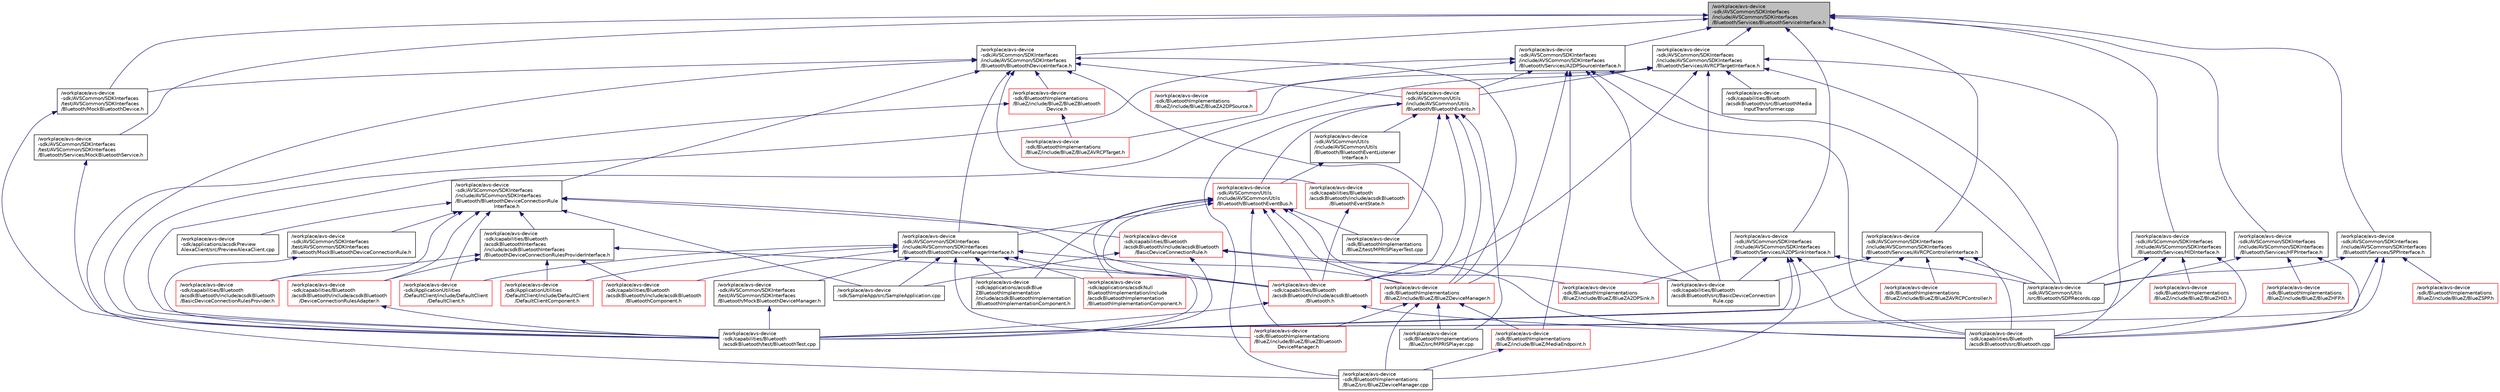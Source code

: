 digraph "/workplace/avs-device-sdk/AVSCommon/SDKInterfaces/include/AVSCommon/SDKInterfaces/Bluetooth/Services/BluetoothServiceInterface.h"
{
  edge [fontname="Helvetica",fontsize="10",labelfontname="Helvetica",labelfontsize="10"];
  node [fontname="Helvetica",fontsize="10",shape=record];
  Node4 [label="/workplace/avs-device\l-sdk/AVSCommon/SDKInterfaces\l/include/AVSCommon/SDKInterfaces\l/Bluetooth/Services/BluetoothServiceInterface.h",height=0.2,width=0.4,color="black", fillcolor="grey75", style="filled", fontcolor="black"];
  Node4 -> Node5 [dir="back",color="midnightblue",fontsize="10",style="solid",fontname="Helvetica"];
  Node5 [label="/workplace/avs-device\l-sdk/AVSCommon/SDKInterfaces\l/include/AVSCommon/SDKInterfaces\l/Bluetooth/BluetoothDeviceInterface.h",height=0.2,width=0.4,color="black", fillcolor="white", style="filled",URL="$_bluetooth_device_interface_8h.html"];
  Node5 -> Node6 [dir="back",color="midnightblue",fontsize="10",style="solid",fontname="Helvetica"];
  Node6 [label="/workplace/avs-device\l-sdk/AVSCommon/SDKInterfaces\l/include/AVSCommon/SDKInterfaces\l/Bluetooth/BluetoothDeviceConnectionRule\lInterface.h",height=0.2,width=0.4,color="black", fillcolor="white", style="filled",URL="$_bluetooth_device_connection_rule_interface_8h.html"];
  Node6 -> Node7 [dir="back",color="midnightblue",fontsize="10",style="solid",fontname="Helvetica"];
  Node7 [label="/workplace/avs-device\l-sdk/applications/acsdkPreview\lAlexaClient/src/PreviewAlexaClient.cpp",height=0.2,width=0.4,color="black", fillcolor="white", style="filled",URL="$_preview_alexa_client_8cpp.html"];
  Node6 -> Node8 [dir="back",color="midnightblue",fontsize="10",style="solid",fontname="Helvetica"];
  Node8 [label="/workplace/avs-device\l-sdk/ApplicationUtilities\l/DefaultClient/include/DefaultClient\l/DefaultClient.h",height=0.2,width=0.4,color="red", fillcolor="white", style="filled",URL="$_default_client_8h.html"];
  Node6 -> Node22 [dir="back",color="midnightblue",fontsize="10",style="solid",fontname="Helvetica"];
  Node22 [label="/workplace/avs-device\l-sdk/AVSCommon/SDKInterfaces\l/test/AVSCommon/SDKInterfaces\l/Bluetooth/MockBluetoothDeviceConnectionRule.h",height=0.2,width=0.4,color="black", fillcolor="white", style="filled",URL="$_mock_bluetooth_device_connection_rule_8h.html"];
  Node22 -> Node23 [dir="back",color="midnightblue",fontsize="10",style="solid",fontname="Helvetica"];
  Node23 [label="/workplace/avs-device\l-sdk/capabilities/Bluetooth\l/acsdkBluetooth/test/BluetoothTest.cpp",height=0.2,width=0.4,color="black", fillcolor="white", style="filled",URL="$_bluetooth_test_8cpp.html"];
  Node6 -> Node24 [dir="back",color="midnightblue",fontsize="10",style="solid",fontname="Helvetica"];
  Node24 [label="/workplace/avs-device\l-sdk/capabilities/Bluetooth\l/acsdkBluetooth/include/acsdkBluetooth\l/BasicDeviceConnectionRule.h",height=0.2,width=0.4,color="red", fillcolor="white", style="filled",URL="$_basic_device_connection_rule_8h.html"];
  Node24 -> Node25 [dir="back",color="midnightblue",fontsize="10",style="solid",fontname="Helvetica"];
  Node25 [label="/workplace/avs-device\l-sdk/capabilities/Bluetooth\l/acsdkBluetooth/src/BasicDeviceConnection\lRule.cpp",height=0.2,width=0.4,color="black", fillcolor="white", style="filled",URL="$_basic_device_connection_rule_8cpp.html"];
  Node24 -> Node27 [dir="back",color="midnightblue",fontsize="10",style="solid",fontname="Helvetica"];
  Node27 [label="/workplace/avs-device\l-sdk/capabilities/Bluetooth\l/acsdkBluetooth/src/Bluetooth.cpp",height=0.2,width=0.4,color="black", fillcolor="white", style="filled",URL="$_bluetooth_8cpp.html"];
  Node24 -> Node23 [dir="back",color="midnightblue",fontsize="10",style="solid",fontname="Helvetica"];
  Node24 -> Node17 [dir="back",color="midnightblue",fontsize="10",style="solid",fontname="Helvetica"];
  Node17 [label="/workplace/avs-device\l-sdk/SampleApp/src/SampleApplication.cpp",height=0.2,width=0.4,color="black", fillcolor="white", style="filled",URL="$_sample_application_8cpp.html"];
  Node6 -> Node28 [dir="back",color="midnightblue",fontsize="10",style="solid",fontname="Helvetica"];
  Node28 [label="/workplace/avs-device\l-sdk/capabilities/Bluetooth\l/acsdkBluetooth/include/acsdkBluetooth\l/BasicDeviceConnectionRulesProvider.h",height=0.2,width=0.4,color="red", fillcolor="white", style="filled",URL="$_basic_device_connection_rules_provider_8h.html"];
  Node6 -> Node29 [dir="back",color="midnightblue",fontsize="10",style="solid",fontname="Helvetica"];
  Node29 [label="/workplace/avs-device\l-sdk/capabilities/Bluetooth\l/acsdkBluetooth/include/acsdkBluetooth\l/Bluetooth.h",height=0.2,width=0.4,color="red", fillcolor="white", style="filled",URL="$_bluetooth_8h.html"];
  Node29 -> Node27 [dir="back",color="midnightblue",fontsize="10",style="solid",fontname="Helvetica"];
  Node29 -> Node23 [dir="back",color="midnightblue",fontsize="10",style="solid",fontname="Helvetica"];
  Node6 -> Node31 [dir="back",color="midnightblue",fontsize="10",style="solid",fontname="Helvetica"];
  Node31 [label="/workplace/avs-device\l-sdk/capabilities/Bluetooth\l/acsdkBluetooth/include/acsdkBluetooth\l/DeviceConnectionRulesAdapter.h",height=0.2,width=0.4,color="red", fillcolor="white", style="filled",URL="$_device_connection_rules_adapter_8h.html"];
  Node31 -> Node23 [dir="back",color="midnightblue",fontsize="10",style="solid",fontname="Helvetica"];
  Node6 -> Node33 [dir="back",color="midnightblue",fontsize="10",style="solid",fontname="Helvetica"];
  Node33 [label="/workplace/avs-device\l-sdk/capabilities/Bluetooth\l/acsdkBluetoothInterfaces\l/include/acsdkBluetoothInterfaces\l/BluetoothDeviceConnectionRulesProviderInterface.h",height=0.2,width=0.4,color="black", fillcolor="white", style="filled",URL="$_bluetooth_device_connection_rules_provider_interface_8h.html"];
  Node33 -> Node34 [dir="back",color="midnightblue",fontsize="10",style="solid",fontname="Helvetica"];
  Node34 [label="/workplace/avs-device\l-sdk/ApplicationUtilities\l/DefaultClient/include/DefaultClient\l/DefaultClientComponent.h",height=0.2,width=0.4,color="red", fillcolor="white", style="filled",URL="$_default_client_component_8h.html"];
  Node33 -> Node28 [dir="back",color="midnightblue",fontsize="10",style="solid",fontname="Helvetica"];
  Node33 -> Node29 [dir="back",color="midnightblue",fontsize="10",style="solid",fontname="Helvetica"];
  Node33 -> Node36 [dir="back",color="midnightblue",fontsize="10",style="solid",fontname="Helvetica"];
  Node36 [label="/workplace/avs-device\l-sdk/capabilities/Bluetooth\l/acsdkBluetooth/include/acsdkBluetooth\l/BluetoothComponent.h",height=0.2,width=0.4,color="red", fillcolor="white", style="filled",URL="$_bluetooth_component_8h.html"];
  Node33 -> Node31 [dir="back",color="midnightblue",fontsize="10",style="solid",fontname="Helvetica"];
  Node6 -> Node17 [dir="back",color="midnightblue",fontsize="10",style="solid",fontname="Helvetica"];
  Node5 -> Node37 [dir="back",color="midnightblue",fontsize="10",style="solid",fontname="Helvetica"];
  Node37 [label="/workplace/avs-device\l-sdk/AVSCommon/SDKInterfaces\l/include/AVSCommon/SDKInterfaces\l/Bluetooth/BluetoothDeviceManagerInterface.h",height=0.2,width=0.4,color="black", fillcolor="white", style="filled",URL="$_bluetooth_device_manager_interface_8h.html"];
  Node37 -> Node38 [dir="back",color="midnightblue",fontsize="10",style="solid",fontname="Helvetica"];
  Node38 [label="/workplace/avs-device\l-sdk/applications/acsdkBlue\lZBluetoothImplementation\l/include/acsdkBluetoothImplementation\l/BluetoothImplementationComponent.h",height=0.2,width=0.4,color="black", fillcolor="white", style="filled",URL="$acsdk_blue_z_bluetooth_implementation_2include_2acsdk_bluetooth_implementation_2_bluetooth_implementation_component_8h.html"];
  Node37 -> Node39 [dir="back",color="midnightblue",fontsize="10",style="solid",fontname="Helvetica"];
  Node39 [label="/workplace/avs-device\l-sdk/applications/acsdkNull\lBluetoothImplementation/include\l/acsdkBluetoothImplementation\l/BluetoothImplementationComponent.h",height=0.2,width=0.4,color="red", fillcolor="white", style="filled",URL="$acsdk_null_bluetooth_implementation_2include_2acsdk_bluetooth_implementation_2_bluetooth_implementation_component_8h.html"];
  Node37 -> Node8 [dir="back",color="midnightblue",fontsize="10",style="solid",fontname="Helvetica"];
  Node37 -> Node34 [dir="back",color="midnightblue",fontsize="10",style="solid",fontname="Helvetica"];
  Node37 -> Node42 [dir="back",color="midnightblue",fontsize="10",style="solid",fontname="Helvetica"];
  Node42 [label="/workplace/avs-device\l-sdk/AVSCommon/SDKInterfaces\l/test/AVSCommon/SDKInterfaces\l/Bluetooth/MockBluetoothDeviceManager.h",height=0.2,width=0.4,color="black", fillcolor="white", style="filled",URL="$_mock_bluetooth_device_manager_8h.html"];
  Node42 -> Node23 [dir="back",color="midnightblue",fontsize="10",style="solid",fontname="Helvetica"];
  Node37 -> Node43 [dir="back",color="midnightblue",fontsize="10",style="solid",fontname="Helvetica"];
  Node43 [label="/workplace/avs-device\l-sdk/BluetoothImplementations\l/BlueZ/include/BlueZ/BlueZBluetooth\lDeviceManager.h",height=0.2,width=0.4,color="red", fillcolor="white", style="filled",URL="$_blue_z_bluetooth_device_manager_8h.html"];
  Node37 -> Node45 [dir="back",color="midnightblue",fontsize="10",style="solid",fontname="Helvetica"];
  Node45 [label="/workplace/avs-device\l-sdk/BluetoothImplementations\l/BlueZ/include/BlueZ/BlueZDeviceManager.h",height=0.2,width=0.4,color="red", fillcolor="white", style="filled",URL="$_blue_z_device_manager_8h.html"];
  Node45 -> Node43 [dir="back",color="midnightblue",fontsize="10",style="solid",fontname="Helvetica"];
  Node45 -> Node46 [dir="back",color="midnightblue",fontsize="10",style="solid",fontname="Helvetica"];
  Node46 [label="/workplace/avs-device\l-sdk/BluetoothImplementations\l/BlueZ/include/BlueZ/MediaEndpoint.h",height=0.2,width=0.4,color="red", fillcolor="white", style="filled",URL="$_media_endpoint_8h.html"];
  Node46 -> Node48 [dir="back",color="midnightblue",fontsize="10",style="solid",fontname="Helvetica"];
  Node48 [label="/workplace/avs-device\l-sdk/BluetoothImplementations\l/BlueZ/src/BlueZDeviceManager.cpp",height=0.2,width=0.4,color="black", fillcolor="white", style="filled",URL="$_blue_z_device_manager_8cpp.html"];
  Node45 -> Node48 [dir="back",color="midnightblue",fontsize="10",style="solid",fontname="Helvetica"];
  Node45 -> Node57 [dir="back",color="midnightblue",fontsize="10",style="solid",fontname="Helvetica"];
  Node57 [label="/workplace/avs-device\l-sdk/BluetoothImplementations\l/BlueZ/src/MPRISPlayer.cpp",height=0.2,width=0.4,color="black", fillcolor="white", style="filled",URL="$_m_p_r_i_s_player_8cpp.html"];
  Node37 -> Node29 [dir="back",color="midnightblue",fontsize="10",style="solid",fontname="Helvetica"];
  Node37 -> Node36 [dir="back",color="midnightblue",fontsize="10",style="solid",fontname="Helvetica"];
  Node37 -> Node17 [dir="back",color="midnightblue",fontsize="10",style="solid",fontname="Helvetica"];
  Node5 -> Node59 [dir="back",color="midnightblue",fontsize="10",style="solid",fontname="Helvetica"];
  Node59 [label="/workplace/avs-device\l-sdk/AVSCommon/SDKInterfaces\l/test/AVSCommon/SDKInterfaces\l/Bluetooth/MockBluetoothDevice.h",height=0.2,width=0.4,color="black", fillcolor="white", style="filled",URL="$_mock_bluetooth_device_8h.html"];
  Node59 -> Node23 [dir="back",color="midnightblue",fontsize="10",style="solid",fontname="Helvetica"];
  Node5 -> Node60 [dir="back",color="midnightblue",fontsize="10",style="solid",fontname="Helvetica"];
  Node60 [label="/workplace/avs-device\l-sdk/AVSCommon/Utils\l/include/AVSCommon/Utils\l/Bluetooth/BluetoothEvents.h",height=0.2,width=0.4,color="red", fillcolor="white", style="filled",URL="$_bluetooth_events_8h.html"];
  Node60 -> Node61 [dir="back",color="midnightblue",fontsize="10",style="solid",fontname="Helvetica"];
  Node61 [label="/workplace/avs-device\l-sdk/AVSCommon/Utils\l/include/AVSCommon/Utils\l/Bluetooth/BluetoothEventBus.h",height=0.2,width=0.4,color="red", fillcolor="white", style="filled",URL="$_bluetooth_event_bus_8h.html"];
  Node61 -> Node38 [dir="back",color="midnightblue",fontsize="10",style="solid",fontname="Helvetica"];
  Node61 -> Node39 [dir="back",color="midnightblue",fontsize="10",style="solid",fontname="Helvetica"];
  Node61 -> Node37 [dir="back",color="midnightblue",fontsize="10",style="solid",fontname="Helvetica"];
  Node61 -> Node63 [dir="back",color="midnightblue",fontsize="10",style="solid",fontname="Helvetica"];
  Node63 [label="/workplace/avs-device\l-sdk/BluetoothImplementations\l/BlueZ/include/BlueZ/BlueZA2DPSink.h",height=0.2,width=0.4,color="red", fillcolor="white", style="filled",URL="$_blue_z_a2_d_p_sink_8h.html"];
  Node61 -> Node43 [dir="back",color="midnightblue",fontsize="10",style="solid",fontname="Helvetica"];
  Node61 -> Node45 [dir="back",color="midnightblue",fontsize="10",style="solid",fontname="Helvetica"];
  Node61 -> Node66 [dir="back",color="midnightblue",fontsize="10",style="solid",fontname="Helvetica"];
  Node66 [label="/workplace/avs-device\l-sdk/BluetoothImplementations\l/BlueZ/test/MPRISPlayerTest.cpp",height=0.2,width=0.4,color="black", fillcolor="white", style="filled",URL="$_m_p_r_i_s_player_test_8cpp.html"];
  Node61 -> Node29 [dir="back",color="midnightblue",fontsize="10",style="solid",fontname="Helvetica"];
  Node61 -> Node23 [dir="back",color="midnightblue",fontsize="10",style="solid",fontname="Helvetica"];
  Node60 -> Node72 [dir="back",color="midnightblue",fontsize="10",style="solid",fontname="Helvetica"];
  Node72 [label="/workplace/avs-device\l-sdk/AVSCommon/Utils\l/include/AVSCommon/Utils\l/Bluetooth/BluetoothEventListener\lInterface.h",height=0.2,width=0.4,color="black", fillcolor="white", style="filled",URL="$_bluetooth_event_listener_interface_8h.html"];
  Node72 -> Node61 [dir="back",color="midnightblue",fontsize="10",style="solid",fontname="Helvetica"];
  Node60 -> Node45 [dir="back",color="midnightblue",fontsize="10",style="solid",fontname="Helvetica"];
  Node60 -> Node48 [dir="back",color="midnightblue",fontsize="10",style="solid",fontname="Helvetica"];
  Node60 -> Node57 [dir="back",color="midnightblue",fontsize="10",style="solid",fontname="Helvetica"];
  Node60 -> Node66 [dir="back",color="midnightblue",fontsize="10",style="solid",fontname="Helvetica"];
  Node60 -> Node29 [dir="back",color="midnightblue",fontsize="10",style="solid",fontname="Helvetica"];
  Node5 -> Node73 [dir="back",color="midnightblue",fontsize="10",style="solid",fontname="Helvetica"];
  Node73 [label="/workplace/avs-device\l-sdk/BluetoothImplementations\l/BlueZ/include/BlueZ/BlueZBluetooth\lDevice.h",height=0.2,width=0.4,color="red", fillcolor="white", style="filled",URL="$_blue_z_bluetooth_device_8h.html"];
  Node73 -> Node74 [dir="back",color="midnightblue",fontsize="10",style="solid",fontname="Helvetica"];
  Node74 [label="/workplace/avs-device\l-sdk/BluetoothImplementations\l/BlueZ/include/BlueZ/BlueZAVRCPTarget.h",height=0.2,width=0.4,color="red", fillcolor="white", style="filled",URL="$_blue_z_a_v_r_c_p_target_8h.html"];
  Node73 -> Node48 [dir="back",color="midnightblue",fontsize="10",style="solid",fontname="Helvetica"];
  Node5 -> Node45 [dir="back",color="midnightblue",fontsize="10",style="solid",fontname="Helvetica"];
  Node5 -> Node29 [dir="back",color="midnightblue",fontsize="10",style="solid",fontname="Helvetica"];
  Node5 -> Node77 [dir="back",color="midnightblue",fontsize="10",style="solid",fontname="Helvetica"];
  Node77 [label="/workplace/avs-device\l-sdk/capabilities/Bluetooth\l/acsdkBluetooth/include/acsdkBluetooth\l/BluetoothEventState.h",height=0.2,width=0.4,color="red", fillcolor="white", style="filled",URL="$_bluetooth_event_state_8h.html"];
  Node77 -> Node29 [dir="back",color="midnightblue",fontsize="10",style="solid",fontname="Helvetica"];
  Node5 -> Node23 [dir="back",color="midnightblue",fontsize="10",style="solid",fontname="Helvetica"];
  Node4 -> Node79 [dir="back",color="midnightblue",fontsize="10",style="solid",fontname="Helvetica"];
  Node79 [label="/workplace/avs-device\l-sdk/AVSCommon/SDKInterfaces\l/include/AVSCommon/SDKInterfaces\l/Bluetooth/Services/A2DPSinkInterface.h",height=0.2,width=0.4,color="black", fillcolor="white", style="filled",URL="$_a2_d_p_sink_interface_8h.html"];
  Node79 -> Node80 [dir="back",color="midnightblue",fontsize="10",style="solid",fontname="Helvetica"];
  Node80 [label="/workplace/avs-device\l-sdk/AVSCommon/Utils\l/src/Bluetooth/SDPRecords.cpp",height=0.2,width=0.4,color="black", fillcolor="white", style="filled",URL="$_s_d_p_records_8cpp.html"];
  Node79 -> Node63 [dir="back",color="midnightblue",fontsize="10",style="solid",fontname="Helvetica"];
  Node79 -> Node48 [dir="back",color="midnightblue",fontsize="10",style="solid",fontname="Helvetica"];
  Node79 -> Node25 [dir="back",color="midnightblue",fontsize="10",style="solid",fontname="Helvetica"];
  Node79 -> Node27 [dir="back",color="midnightblue",fontsize="10",style="solid",fontname="Helvetica"];
  Node79 -> Node23 [dir="back",color="midnightblue",fontsize="10",style="solid",fontname="Helvetica"];
  Node4 -> Node81 [dir="back",color="midnightblue",fontsize="10",style="solid",fontname="Helvetica"];
  Node81 [label="/workplace/avs-device\l-sdk/AVSCommon/SDKInterfaces\l/include/AVSCommon/SDKInterfaces\l/Bluetooth/Services/A2DPSourceInterface.h",height=0.2,width=0.4,color="black", fillcolor="white", style="filled",URL="$_a2_d_p_source_interface_8h.html"];
  Node81 -> Node60 [dir="back",color="midnightblue",fontsize="10",style="solid",fontname="Helvetica"];
  Node81 -> Node80 [dir="back",color="midnightblue",fontsize="10",style="solid",fontname="Helvetica"];
  Node81 -> Node82 [dir="back",color="midnightblue",fontsize="10",style="solid",fontname="Helvetica"];
  Node82 [label="/workplace/avs-device\l-sdk/BluetoothImplementations\l/BlueZ/include/BlueZ/BlueZA2DPSource.h",height=0.2,width=0.4,color="red", fillcolor="white", style="filled",URL="$_blue_z_a2_d_p_source_8h.html"];
  Node81 -> Node45 [dir="back",color="midnightblue",fontsize="10",style="solid",fontname="Helvetica"];
  Node81 -> Node46 [dir="back",color="midnightblue",fontsize="10",style="solid",fontname="Helvetica"];
  Node81 -> Node25 [dir="back",color="midnightblue",fontsize="10",style="solid",fontname="Helvetica"];
  Node81 -> Node27 [dir="back",color="midnightblue",fontsize="10",style="solid",fontname="Helvetica"];
  Node81 -> Node23 [dir="back",color="midnightblue",fontsize="10",style="solid",fontname="Helvetica"];
  Node4 -> Node83 [dir="back",color="midnightblue",fontsize="10",style="solid",fontname="Helvetica"];
  Node83 [label="/workplace/avs-device\l-sdk/AVSCommon/SDKInterfaces\l/include/AVSCommon/SDKInterfaces\l/Bluetooth/Services/AVRCPControllerInterface.h",height=0.2,width=0.4,color="black", fillcolor="white", style="filled",URL="$_a_v_r_c_p_controller_interface_8h.html"];
  Node83 -> Node80 [dir="back",color="midnightblue",fontsize="10",style="solid",fontname="Helvetica"];
  Node83 -> Node84 [dir="back",color="midnightblue",fontsize="10",style="solid",fontname="Helvetica"];
  Node84 [label="/workplace/avs-device\l-sdk/BluetoothImplementations\l/BlueZ/include/BlueZ/BlueZAVRCPController.h",height=0.2,width=0.4,color="red", fillcolor="white", style="filled",URL="$_blue_z_a_v_r_c_p_controller_8h.html"];
  Node83 -> Node25 [dir="back",color="midnightblue",fontsize="10",style="solid",fontname="Helvetica"];
  Node83 -> Node27 [dir="back",color="midnightblue",fontsize="10",style="solid",fontname="Helvetica"];
  Node83 -> Node23 [dir="back",color="midnightblue",fontsize="10",style="solid",fontname="Helvetica"];
  Node4 -> Node87 [dir="back",color="midnightblue",fontsize="10",style="solid",fontname="Helvetica"];
  Node87 [label="/workplace/avs-device\l-sdk/AVSCommon/SDKInterfaces\l/include/AVSCommon/SDKInterfaces\l/Bluetooth/Services/AVRCPTargetInterface.h",height=0.2,width=0.4,color="black", fillcolor="white", style="filled",URL="$_a_v_r_c_p_target_interface_8h.html"];
  Node87 -> Node60 [dir="back",color="midnightblue",fontsize="10",style="solid",fontname="Helvetica"];
  Node87 -> Node80 [dir="back",color="midnightblue",fontsize="10",style="solid",fontname="Helvetica"];
  Node87 -> Node74 [dir="back",color="midnightblue",fontsize="10",style="solid",fontname="Helvetica"];
  Node87 -> Node29 [dir="back",color="midnightblue",fontsize="10",style="solid",fontname="Helvetica"];
  Node87 -> Node25 [dir="back",color="midnightblue",fontsize="10",style="solid",fontname="Helvetica"];
  Node87 -> Node27 [dir="back",color="midnightblue",fontsize="10",style="solid",fontname="Helvetica"];
  Node87 -> Node70 [dir="back",color="midnightblue",fontsize="10",style="solid",fontname="Helvetica"];
  Node70 [label="/workplace/avs-device\l-sdk/capabilities/Bluetooth\l/acsdkBluetooth/src/BluetoothMedia\lInputTransformer.cpp",height=0.2,width=0.4,color="black", fillcolor="white", style="filled",URL="$_bluetooth_media_input_transformer_8cpp.html"];
  Node87 -> Node23 [dir="back",color="midnightblue",fontsize="10",style="solid",fontname="Helvetica"];
  Node4 -> Node88 [dir="back",color="midnightblue",fontsize="10",style="solid",fontname="Helvetica"];
  Node88 [label="/workplace/avs-device\l-sdk/AVSCommon/SDKInterfaces\l/include/AVSCommon/SDKInterfaces\l/Bluetooth/Services/HFPInterface.h",height=0.2,width=0.4,color="black", fillcolor="white", style="filled",URL="$_h_f_p_interface_8h.html"];
  Node88 -> Node80 [dir="back",color="midnightblue",fontsize="10",style="solid",fontname="Helvetica"];
  Node88 -> Node89 [dir="back",color="midnightblue",fontsize="10",style="solid",fontname="Helvetica"];
  Node89 [label="/workplace/avs-device\l-sdk/BluetoothImplementations\l/BlueZ/include/BlueZ/BlueZHFP.h",height=0.2,width=0.4,color="red", fillcolor="white", style="filled",URL="$_blue_z_h_f_p_8h.html"];
  Node88 -> Node27 [dir="back",color="midnightblue",fontsize="10",style="solid",fontname="Helvetica"];
  Node4 -> Node91 [dir="back",color="midnightblue",fontsize="10",style="solid",fontname="Helvetica"];
  Node91 [label="/workplace/avs-device\l-sdk/AVSCommon/SDKInterfaces\l/include/AVSCommon/SDKInterfaces\l/Bluetooth/Services/HIDInterface.h",height=0.2,width=0.4,color="black", fillcolor="white", style="filled",URL="$_h_i_d_interface_8h.html"];
  Node91 -> Node80 [dir="back",color="midnightblue",fontsize="10",style="solid",fontname="Helvetica"];
  Node91 -> Node92 [dir="back",color="midnightblue",fontsize="10",style="solid",fontname="Helvetica"];
  Node92 [label="/workplace/avs-device\l-sdk/BluetoothImplementations\l/BlueZ/include/BlueZ/BlueZHID.h",height=0.2,width=0.4,color="red", fillcolor="white", style="filled",URL="$_blue_z_h_i_d_8h.html"];
  Node91 -> Node27 [dir="back",color="midnightblue",fontsize="10",style="solid",fontname="Helvetica"];
  Node91 -> Node23 [dir="back",color="midnightblue",fontsize="10",style="solid",fontname="Helvetica"];
  Node4 -> Node94 [dir="back",color="midnightblue",fontsize="10",style="solid",fontname="Helvetica"];
  Node94 [label="/workplace/avs-device\l-sdk/AVSCommon/SDKInterfaces\l/include/AVSCommon/SDKInterfaces\l/Bluetooth/Services/SPPInterface.h",height=0.2,width=0.4,color="black", fillcolor="white", style="filled",URL="$_s_p_p_interface_8h.html"];
  Node94 -> Node80 [dir="back",color="midnightblue",fontsize="10",style="solid",fontname="Helvetica"];
  Node94 -> Node95 [dir="back",color="midnightblue",fontsize="10",style="solid",fontname="Helvetica"];
  Node95 [label="/workplace/avs-device\l-sdk/BluetoothImplementations\l/BlueZ/include/BlueZ/BlueZSPP.h",height=0.2,width=0.4,color="red", fillcolor="white", style="filled",URL="$_blue_z_s_p_p_8h.html"];
  Node94 -> Node27 [dir="back",color="midnightblue",fontsize="10",style="solid",fontname="Helvetica"];
  Node94 -> Node23 [dir="back",color="midnightblue",fontsize="10",style="solid",fontname="Helvetica"];
  Node4 -> Node59 [dir="back",color="midnightblue",fontsize="10",style="solid",fontname="Helvetica"];
  Node4 -> Node97 [dir="back",color="midnightblue",fontsize="10",style="solid",fontname="Helvetica"];
  Node97 [label="/workplace/avs-device\l-sdk/AVSCommon/SDKInterfaces\l/test/AVSCommon/SDKInterfaces\l/Bluetooth/Services/MockBluetoothService.h",height=0.2,width=0.4,color="black", fillcolor="white", style="filled",URL="$_mock_bluetooth_service_8h.html"];
  Node97 -> Node23 [dir="back",color="midnightblue",fontsize="10",style="solid",fontname="Helvetica"];
}
